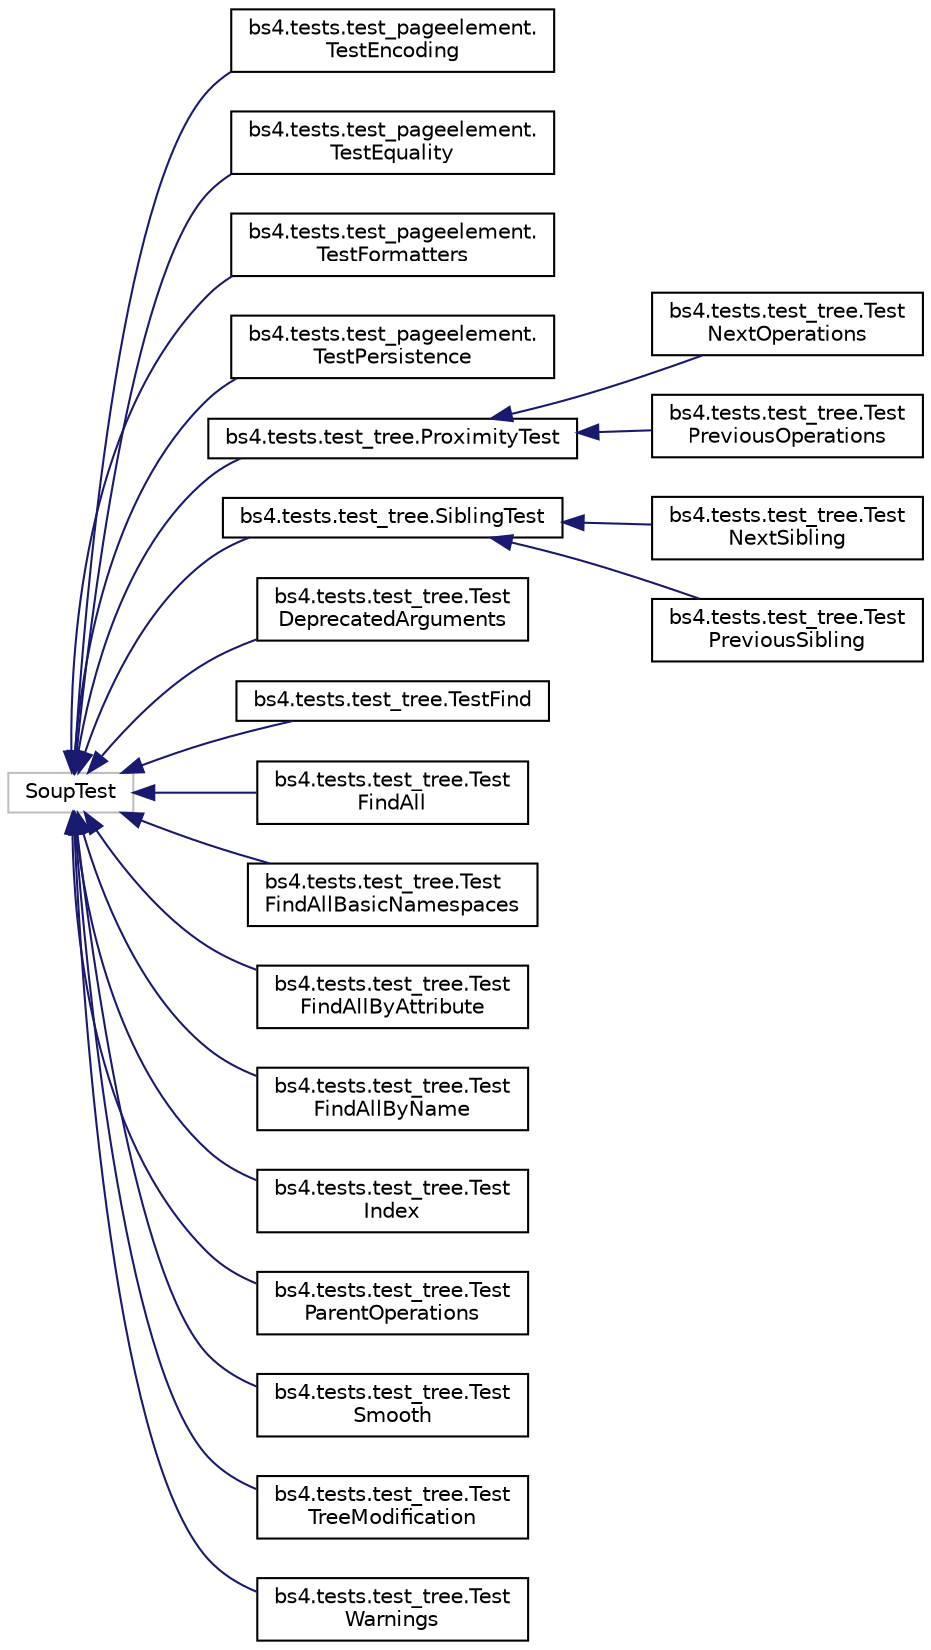 digraph "Graphical Class Hierarchy"
{
 // LATEX_PDF_SIZE
  edge [fontname="Helvetica",fontsize="10",labelfontname="Helvetica",labelfontsize="10"];
  node [fontname="Helvetica",fontsize="10",shape=record];
  rankdir="LR";
  Node18762 [label="SoupTest",height=0.2,width=0.4,color="grey75", fillcolor="white", style="filled",tooltip=" "];
  Node18762 -> Node0 [dir="back",color="midnightblue",fontsize="10",style="solid",fontname="Helvetica"];
  Node0 [label="bs4.tests.test_pageelement.\lTestEncoding",height=0.2,width=0.4,color="black", fillcolor="white", style="filled",URL="$classbs4_1_1tests_1_1test__pageelement_1_1TestEncoding.html",tooltip=" "];
  Node18762 -> Node18764 [dir="back",color="midnightblue",fontsize="10",style="solid",fontname="Helvetica"];
  Node18764 [label="bs4.tests.test_pageelement.\lTestEquality",height=0.2,width=0.4,color="black", fillcolor="white", style="filled",URL="$classbs4_1_1tests_1_1test__pageelement_1_1TestEquality.html",tooltip=" "];
  Node18762 -> Node18765 [dir="back",color="midnightblue",fontsize="10",style="solid",fontname="Helvetica"];
  Node18765 [label="bs4.tests.test_pageelement.\lTestFormatters",height=0.2,width=0.4,color="black", fillcolor="white", style="filled",URL="$classbs4_1_1tests_1_1test__pageelement_1_1TestFormatters.html",tooltip=" "];
  Node18762 -> Node18766 [dir="back",color="midnightblue",fontsize="10",style="solid",fontname="Helvetica"];
  Node18766 [label="bs4.tests.test_pageelement.\lTestPersistence",height=0.2,width=0.4,color="black", fillcolor="white", style="filled",URL="$classbs4_1_1tests_1_1test__pageelement_1_1TestPersistence.html",tooltip=" "];
  Node18762 -> Node18767 [dir="back",color="midnightblue",fontsize="10",style="solid",fontname="Helvetica"];
  Node18767 [label="bs4.tests.test_tree.ProximityTest",height=0.2,width=0.4,color="black", fillcolor="white", style="filled",URL="$classbs4_1_1tests_1_1test__tree_1_1ProximityTest.html",tooltip=" "];
  Node18767 -> Node18768 [dir="back",color="midnightblue",fontsize="10",style="solid",fontname="Helvetica"];
  Node18768 [label="bs4.tests.test_tree.Test\lNextOperations",height=0.2,width=0.4,color="black", fillcolor="white", style="filled",URL="$classbs4_1_1tests_1_1test__tree_1_1TestNextOperations.html",tooltip=" "];
  Node18767 -> Node18769 [dir="back",color="midnightblue",fontsize="10",style="solid",fontname="Helvetica"];
  Node18769 [label="bs4.tests.test_tree.Test\lPreviousOperations",height=0.2,width=0.4,color="black", fillcolor="white", style="filled",URL="$classbs4_1_1tests_1_1test__tree_1_1TestPreviousOperations.html",tooltip=" "];
  Node18762 -> Node18770 [dir="back",color="midnightblue",fontsize="10",style="solid",fontname="Helvetica"];
  Node18770 [label="bs4.tests.test_tree.SiblingTest",height=0.2,width=0.4,color="black", fillcolor="white", style="filled",URL="$classbs4_1_1tests_1_1test__tree_1_1SiblingTest.html",tooltip=" "];
  Node18770 -> Node18771 [dir="back",color="midnightblue",fontsize="10",style="solid",fontname="Helvetica"];
  Node18771 [label="bs4.tests.test_tree.Test\lNextSibling",height=0.2,width=0.4,color="black", fillcolor="white", style="filled",URL="$classbs4_1_1tests_1_1test__tree_1_1TestNextSibling.html",tooltip=" "];
  Node18770 -> Node18772 [dir="back",color="midnightblue",fontsize="10",style="solid",fontname="Helvetica"];
  Node18772 [label="bs4.tests.test_tree.Test\lPreviousSibling",height=0.2,width=0.4,color="black", fillcolor="white", style="filled",URL="$classbs4_1_1tests_1_1test__tree_1_1TestPreviousSibling.html",tooltip=" "];
  Node18762 -> Node18773 [dir="back",color="midnightblue",fontsize="10",style="solid",fontname="Helvetica"];
  Node18773 [label="bs4.tests.test_tree.Test\lDeprecatedArguments",height=0.2,width=0.4,color="black", fillcolor="white", style="filled",URL="$classbs4_1_1tests_1_1test__tree_1_1TestDeprecatedArguments.html",tooltip=" "];
  Node18762 -> Node18774 [dir="back",color="midnightblue",fontsize="10",style="solid",fontname="Helvetica"];
  Node18774 [label="bs4.tests.test_tree.TestFind",height=0.2,width=0.4,color="black", fillcolor="white", style="filled",URL="$classbs4_1_1tests_1_1test__tree_1_1TestFind.html",tooltip=" "];
  Node18762 -> Node18775 [dir="back",color="midnightblue",fontsize="10",style="solid",fontname="Helvetica"];
  Node18775 [label="bs4.tests.test_tree.Test\lFindAll",height=0.2,width=0.4,color="black", fillcolor="white", style="filled",URL="$classbs4_1_1tests_1_1test__tree_1_1TestFindAll.html",tooltip=" "];
  Node18762 -> Node18776 [dir="back",color="midnightblue",fontsize="10",style="solid",fontname="Helvetica"];
  Node18776 [label="bs4.tests.test_tree.Test\lFindAllBasicNamespaces",height=0.2,width=0.4,color="black", fillcolor="white", style="filled",URL="$classbs4_1_1tests_1_1test__tree_1_1TestFindAllBasicNamespaces.html",tooltip=" "];
  Node18762 -> Node18777 [dir="back",color="midnightblue",fontsize="10",style="solid",fontname="Helvetica"];
  Node18777 [label="bs4.tests.test_tree.Test\lFindAllByAttribute",height=0.2,width=0.4,color="black", fillcolor="white", style="filled",URL="$classbs4_1_1tests_1_1test__tree_1_1TestFindAllByAttribute.html",tooltip=" "];
  Node18762 -> Node18778 [dir="back",color="midnightblue",fontsize="10",style="solid",fontname="Helvetica"];
  Node18778 [label="bs4.tests.test_tree.Test\lFindAllByName",height=0.2,width=0.4,color="black", fillcolor="white", style="filled",URL="$classbs4_1_1tests_1_1test__tree_1_1TestFindAllByName.html",tooltip=" "];
  Node18762 -> Node18779 [dir="back",color="midnightblue",fontsize="10",style="solid",fontname="Helvetica"];
  Node18779 [label="bs4.tests.test_tree.Test\lIndex",height=0.2,width=0.4,color="black", fillcolor="white", style="filled",URL="$classbs4_1_1tests_1_1test__tree_1_1TestIndex.html",tooltip=" "];
  Node18762 -> Node18780 [dir="back",color="midnightblue",fontsize="10",style="solid",fontname="Helvetica"];
  Node18780 [label="bs4.tests.test_tree.Test\lParentOperations",height=0.2,width=0.4,color="black", fillcolor="white", style="filled",URL="$classbs4_1_1tests_1_1test__tree_1_1TestParentOperations.html",tooltip=" "];
  Node18762 -> Node18781 [dir="back",color="midnightblue",fontsize="10",style="solid",fontname="Helvetica"];
  Node18781 [label="bs4.tests.test_tree.Test\lSmooth",height=0.2,width=0.4,color="black", fillcolor="white", style="filled",URL="$classbs4_1_1tests_1_1test__tree_1_1TestSmooth.html",tooltip=" "];
  Node18762 -> Node18782 [dir="back",color="midnightblue",fontsize="10",style="solid",fontname="Helvetica"];
  Node18782 [label="bs4.tests.test_tree.Test\lTreeModification",height=0.2,width=0.4,color="black", fillcolor="white", style="filled",URL="$classbs4_1_1tests_1_1test__tree_1_1TestTreeModification.html",tooltip=" "];
  Node18762 -> Node18783 [dir="back",color="midnightblue",fontsize="10",style="solid",fontname="Helvetica"];
  Node18783 [label="bs4.tests.test_tree.Test\lWarnings",height=0.2,width=0.4,color="black", fillcolor="white", style="filled",URL="$classbs4_1_1tests_1_1test__tree_1_1TestWarnings.html",tooltip=" "];
}
